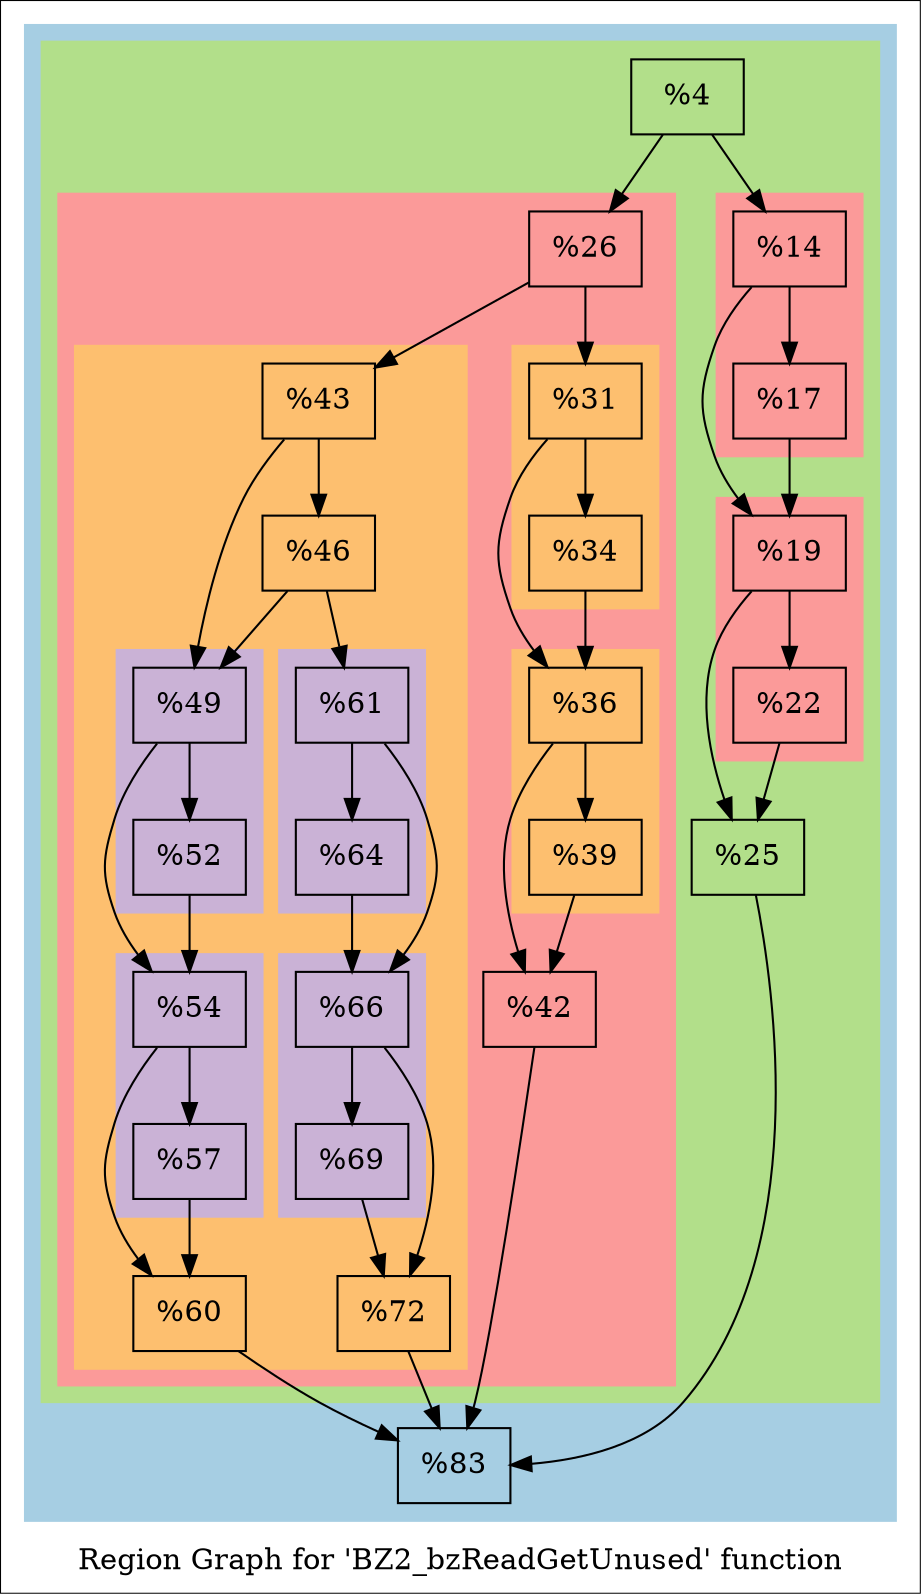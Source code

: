 digraph "Region Graph for 'BZ2_bzReadGetUnused' function" {
	label="Region Graph for 'BZ2_bzReadGetUnused' function";

	Node0x10f84e0 [shape=record,label="{%4}"];
	Node0x10f84e0 -> Node0x13b87a0;
	Node0x10f84e0 -> Node0x133d970;
	Node0x13b87a0 [shape=record,label="{%14}"];
	Node0x13b87a0 -> Node0x13b86d0;
	Node0x13b87a0 -> Node0x13bacf0;
	Node0x13b86d0 [shape=record,label="{%17}"];
	Node0x13b86d0 -> Node0x13bacf0;
	Node0x13bacf0 [shape=record,label="{%19}"];
	Node0x13bacf0 -> Node0x10db550;
	Node0x13bacf0 -> Node0x13a9590;
	Node0x10db550 [shape=record,label="{%22}"];
	Node0x10db550 -> Node0x13a9590;
	Node0x13a9590 [shape=record,label="{%25}"];
	Node0x13a9590 -> Node0x1381360;
	Node0x1381360 [shape=record,label="{%83}"];
	Node0x133d970 [shape=record,label="{%26}"];
	Node0x133d970 -> Node0x13c08c0;
	Node0x133d970 -> Node0x129cbf0;
	Node0x13c08c0 [shape=record,label="{%31}"];
	Node0x13c08c0 -> Node0x1155df0;
	Node0x13c08c0 -> Node0x138a1a0;
	Node0x1155df0 [shape=record,label="{%34}"];
	Node0x1155df0 -> Node0x138a1a0;
	Node0x138a1a0 [shape=record,label="{%36}"];
	Node0x138a1a0 -> Node0x11534a0;
	Node0x138a1a0 -> Node0x13724c0;
	Node0x11534a0 [shape=record,label="{%39}"];
	Node0x11534a0 -> Node0x13724c0;
	Node0x13724c0 [shape=record,label="{%42}"];
	Node0x13724c0 -> Node0x1381360;
	Node0x129cbf0 [shape=record,label="{%43}"];
	Node0x129cbf0 -> Node0x137edf0;
	Node0x129cbf0 -> Node0x11e1560;
	Node0x137edf0 [shape=record,label="{%49}"];
	Node0x137edf0 -> Node0x14506a0;
	Node0x137edf0 -> Node0x1435060;
	Node0x14506a0 [shape=record,label="{%52}"];
	Node0x14506a0 -> Node0x1435060;
	Node0x1435060 [shape=record,label="{%54}"];
	Node0x1435060 -> Node0x129a330;
	Node0x1435060 -> Node0x13ab6b0;
	Node0x129a330 [shape=record,label="{%57}"];
	Node0x129a330 -> Node0x13ab6b0;
	Node0x13ab6b0 [shape=record,label="{%60}"];
	Node0x13ab6b0 -> Node0x1381360;
	Node0x11e1560 [shape=record,label="{%46}"];
	Node0x11e1560 -> Node0x137edf0;
	Node0x11e1560 -> Node0x133d0f0;
	Node0x133d0f0 [shape=record,label="{%61}"];
	Node0x133d0f0 -> Node0x1156cb0;
	Node0x133d0f0 -> Node0x13cc290;
	Node0x1156cb0 [shape=record,label="{%64}"];
	Node0x1156cb0 -> Node0x13cc290;
	Node0x13cc290 [shape=record,label="{%66}"];
	Node0x13cc290 -> Node0x1449590;
	Node0x13cc290 -> Node0x144ff70;
	Node0x1449590 [shape=record,label="{%69}"];
	Node0x1449590 -> Node0x144ff70;
	Node0x144ff70 [shape=record,label="{%72}"];
	Node0x144ff70 -> Node0x1381360;
	colorscheme = "paired12"
        subgraph cluster_0x10b90f0 {
          label = "";
          style = filled;
          color = 1
          subgraph cluster_0x141cc20 {
            label = "";
            style = filled;
            color = 3
            subgraph cluster_0x1484d00 {
              label = "";
              style = filled;
              color = 5
              Node0x13b87a0;
              Node0x13b86d0;
            }
            subgraph cluster_0x1484c80 {
              label = "";
              style = filled;
              color = 5
              Node0x13bacf0;
              Node0x10db550;
            }
            subgraph cluster_0x14842d0 {
              label = "";
              style = filled;
              color = 5
              subgraph cluster_0x145b8a0 {
                label = "";
                style = filled;
                color = 7
                Node0x13c08c0;
                Node0x1155df0;
              }
              subgraph cluster_0x145b920 {
                label = "";
                style = filled;
                color = 7
                Node0x138a1a0;
                Node0x11534a0;
              }
              subgraph cluster_0x112b290 {
                label = "";
                style = filled;
                color = 7
                subgraph cluster_0x1485b10 {
                  label = "";
                  style = filled;
                  color = 9
                  Node0x137edf0;
                  Node0x14506a0;
                }
                subgraph cluster_0x1485a90 {
                  label = "";
                  style = filled;
                  color = 9
                  Node0x1435060;
                  Node0x129a330;
                }
                subgraph cluster_0x1447880 {
                  label = "";
                  style = filled;
                  color = 9
                  Node0x133d0f0;
                  Node0x1156cb0;
                }
                subgraph cluster_0x139f580 {
                  label = "";
                  style = filled;
                  color = 9
                  Node0x13cc290;
                  Node0x1449590;
                }
                Node0x129cbf0;
                Node0x13ab6b0;
                Node0x11e1560;
                Node0x144ff70;
              }
              Node0x133d970;
              Node0x13724c0;
            }
            Node0x10f84e0;
            Node0x13a9590;
          }
          Node0x1381360;
        }
}

